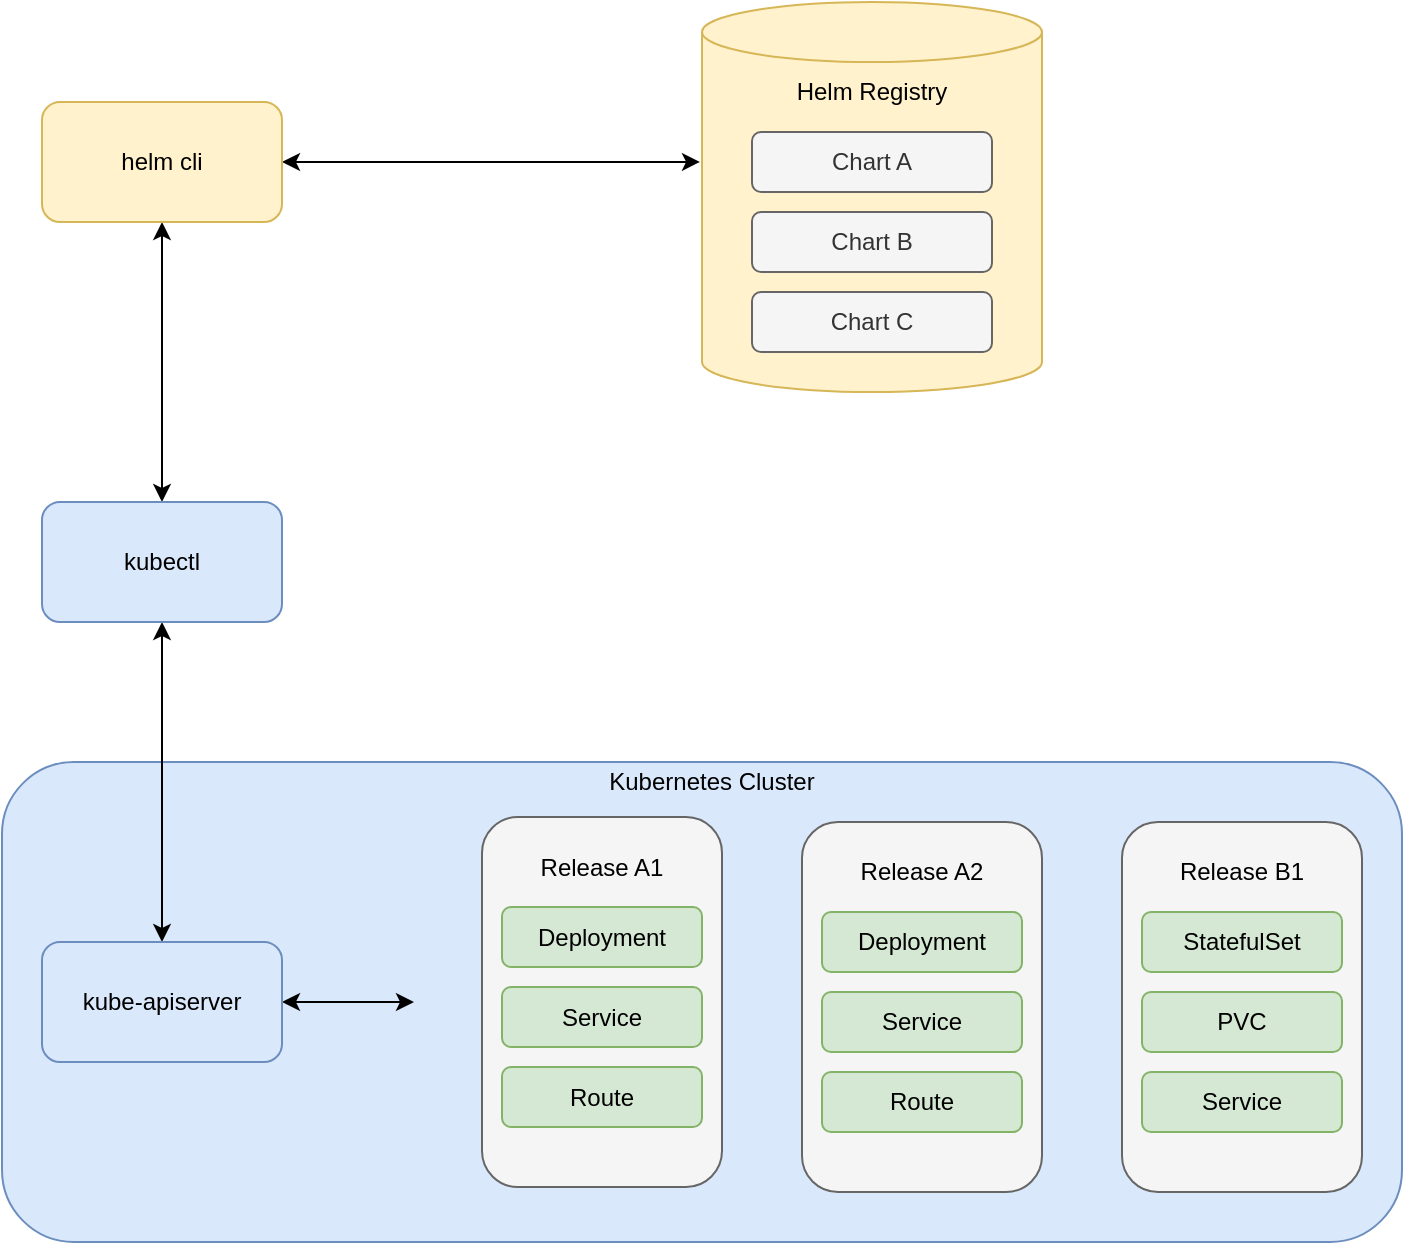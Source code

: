 <mxfile version="15.3.1" type="device"><diagram id="kqGtfTsEV2k4q2AwB0y-" name="Page-1"><mxGraphModel dx="1186" dy="691" grid="1" gridSize="10" guides="1" tooltips="1" connect="1" arrows="1" fold="1" page="1" pageScale="1" pageWidth="850" pageHeight="1100" math="0" shadow="0"><root><mxCell id="0"/><mxCell id="1" parent="0"/><mxCell id="Lm0JwmFeneB-VhVY94Jc-13" value="" style="rounded=1;whiteSpace=wrap;html=1;fillColor=#dae8fc;strokeColor=#6c8ebf;" vertex="1" parent="1"><mxGeometry x="40" y="420" width="700" height="240" as="geometry"/></mxCell><mxCell id="Lm0JwmFeneB-VhVY94Jc-5" style="edgeStyle=orthogonalEdgeStyle;rounded=0;orthogonalLoop=1;jettySize=auto;html=1;exitX=1;exitY=0.5;exitDx=0;exitDy=0;entryX=-0.006;entryY=0.41;entryDx=0;entryDy=0;startArrow=classic;startFill=1;entryPerimeter=0;" edge="1" parent="1" source="Lm0JwmFeneB-VhVY94Jc-1" target="Lm0JwmFeneB-VhVY94Jc-8"><mxGeometry relative="1" as="geometry"><mxPoint x="260" y="120" as="targetPoint"/></mxGeometry></mxCell><mxCell id="Lm0JwmFeneB-VhVY94Jc-6" style="edgeStyle=orthogonalEdgeStyle;rounded=0;orthogonalLoop=1;jettySize=auto;html=1;exitX=0.5;exitY=1;exitDx=0;exitDy=0;entryX=0.5;entryY=0;entryDx=0;entryDy=0;startArrow=classic;startFill=1;" edge="1" parent="1" source="Lm0JwmFeneB-VhVY94Jc-1" target="Lm0JwmFeneB-VhVY94Jc-2"><mxGeometry relative="1" as="geometry"/></mxCell><mxCell id="Lm0JwmFeneB-VhVY94Jc-1" value="helm cli" style="rounded=1;whiteSpace=wrap;html=1;fillColor=#fff2cc;strokeColor=#d6b656;" vertex="1" parent="1"><mxGeometry x="60" y="90" width="120" height="60" as="geometry"/></mxCell><mxCell id="Lm0JwmFeneB-VhVY94Jc-7" style="edgeStyle=orthogonalEdgeStyle;rounded=0;orthogonalLoop=1;jettySize=auto;html=1;exitX=0.5;exitY=1;exitDx=0;exitDy=0;entryX=0.5;entryY=0;entryDx=0;entryDy=0;startArrow=classic;startFill=1;" edge="1" parent="1" source="Lm0JwmFeneB-VhVY94Jc-2" target="Lm0JwmFeneB-VhVY94Jc-3"><mxGeometry relative="1" as="geometry"/></mxCell><mxCell id="Lm0JwmFeneB-VhVY94Jc-2" value="kubectl" style="rounded=1;whiteSpace=wrap;html=1;fillColor=#dae8fc;strokeColor=#6c8ebf;" vertex="1" parent="1"><mxGeometry x="60" y="290" width="120" height="60" as="geometry"/></mxCell><mxCell id="Lm0JwmFeneB-VhVY94Jc-33" style="edgeStyle=orthogonalEdgeStyle;rounded=0;orthogonalLoop=1;jettySize=auto;html=1;exitX=1;exitY=0.5;exitDx=0;exitDy=0;startArrow=classic;startFill=1;" edge="1" parent="1" source="Lm0JwmFeneB-VhVY94Jc-3"><mxGeometry relative="1" as="geometry"><mxPoint x="180" y="547" as="sourcePoint"/><mxPoint x="246" y="540" as="targetPoint"/><Array as="points"><mxPoint x="246" y="540"/></Array></mxGeometry></mxCell><mxCell id="Lm0JwmFeneB-VhVY94Jc-3" value="kube-apiserver" style="rounded=1;whiteSpace=wrap;html=1;fillColor=#dae8fc;strokeColor=#6c8ebf;" vertex="1" parent="1"><mxGeometry x="60" y="510" width="120" height="60" as="geometry"/></mxCell><mxCell id="Lm0JwmFeneB-VhVY94Jc-19" value="" style="group" vertex="1" connectable="0" parent="1"><mxGeometry x="280" y="447.5" width="120" height="185" as="geometry"/></mxCell><mxCell id="Lm0JwmFeneB-VhVY94Jc-14" value="" style="rounded=1;whiteSpace=wrap;html=1;fillColor=#f5f5f5;strokeColor=#666666;fontColor=#333333;" vertex="1" parent="Lm0JwmFeneB-VhVY94Jc-19"><mxGeometry width="120" height="185" as="geometry"/></mxCell><mxCell id="Lm0JwmFeneB-VhVY94Jc-15" value="Release A1" style="text;html=1;strokeColor=none;fillColor=none;align=center;verticalAlign=middle;whiteSpace=wrap;rounded=0;" vertex="1" parent="Lm0JwmFeneB-VhVY94Jc-19"><mxGeometry y="15" width="120" height="20" as="geometry"/></mxCell><mxCell id="Lm0JwmFeneB-VhVY94Jc-16" value="Deployment" style="rounded=1;whiteSpace=wrap;html=1;fillColor=#d5e8d4;strokeColor=#82b366;" vertex="1" parent="Lm0JwmFeneB-VhVY94Jc-19"><mxGeometry x="10" y="45" width="100" height="30" as="geometry"/></mxCell><mxCell id="Lm0JwmFeneB-VhVY94Jc-17" value="Service" style="rounded=1;whiteSpace=wrap;html=1;fillColor=#d5e8d4;strokeColor=#82b366;" vertex="1" parent="Lm0JwmFeneB-VhVY94Jc-19"><mxGeometry x="10" y="85" width="100" height="30" as="geometry"/></mxCell><mxCell id="Lm0JwmFeneB-VhVY94Jc-18" value="Route" style="rounded=1;whiteSpace=wrap;html=1;fillColor=#d5e8d4;strokeColor=#82b366;" vertex="1" parent="Lm0JwmFeneB-VhVY94Jc-19"><mxGeometry x="10" y="125" width="100" height="30" as="geometry"/></mxCell><mxCell id="Lm0JwmFeneB-VhVY94Jc-20" value="" style="group" vertex="1" connectable="0" parent="1"><mxGeometry x="440" y="450" width="120" height="185" as="geometry"/></mxCell><mxCell id="Lm0JwmFeneB-VhVY94Jc-21" value="" style="rounded=1;whiteSpace=wrap;html=1;fillColor=#f5f5f5;strokeColor=#666666;fontColor=#333333;" vertex="1" parent="Lm0JwmFeneB-VhVY94Jc-20"><mxGeometry width="120" height="185" as="geometry"/></mxCell><mxCell id="Lm0JwmFeneB-VhVY94Jc-22" value="Release A2" style="text;html=1;strokeColor=none;fillColor=none;align=center;verticalAlign=middle;whiteSpace=wrap;rounded=0;" vertex="1" parent="Lm0JwmFeneB-VhVY94Jc-20"><mxGeometry y="15" width="120" height="20" as="geometry"/></mxCell><mxCell id="Lm0JwmFeneB-VhVY94Jc-23" value="Deployment" style="rounded=1;whiteSpace=wrap;html=1;fillColor=#d5e8d4;strokeColor=#82b366;" vertex="1" parent="Lm0JwmFeneB-VhVY94Jc-20"><mxGeometry x="10" y="45" width="100" height="30" as="geometry"/></mxCell><mxCell id="Lm0JwmFeneB-VhVY94Jc-24" value="Service" style="rounded=1;whiteSpace=wrap;html=1;fillColor=#d5e8d4;strokeColor=#82b366;" vertex="1" parent="Lm0JwmFeneB-VhVY94Jc-20"><mxGeometry x="10" y="85" width="100" height="30" as="geometry"/></mxCell><mxCell id="Lm0JwmFeneB-VhVY94Jc-25" value="Route" style="rounded=1;whiteSpace=wrap;html=1;fillColor=#d5e8d4;strokeColor=#82b366;" vertex="1" parent="Lm0JwmFeneB-VhVY94Jc-20"><mxGeometry x="10" y="125" width="100" height="30" as="geometry"/></mxCell><mxCell id="Lm0JwmFeneB-VhVY94Jc-27" value="" style="group" vertex="1" connectable="0" parent="1"><mxGeometry x="600" y="450" width="120" height="185" as="geometry"/></mxCell><mxCell id="Lm0JwmFeneB-VhVY94Jc-28" value="" style="rounded=1;whiteSpace=wrap;html=1;fillColor=#f5f5f5;strokeColor=#666666;fontColor=#333333;" vertex="1" parent="Lm0JwmFeneB-VhVY94Jc-27"><mxGeometry width="120" height="185" as="geometry"/></mxCell><mxCell id="Lm0JwmFeneB-VhVY94Jc-29" value="Release B1" style="text;html=1;strokeColor=none;fillColor=none;align=center;verticalAlign=middle;whiteSpace=wrap;rounded=0;" vertex="1" parent="Lm0JwmFeneB-VhVY94Jc-27"><mxGeometry y="15" width="120" height="20" as="geometry"/></mxCell><mxCell id="Lm0JwmFeneB-VhVY94Jc-30" value="StatefulSet" style="rounded=1;whiteSpace=wrap;html=1;fillColor=#d5e8d4;strokeColor=#82b366;" vertex="1" parent="Lm0JwmFeneB-VhVY94Jc-27"><mxGeometry x="10" y="45" width="100" height="30" as="geometry"/></mxCell><mxCell id="Lm0JwmFeneB-VhVY94Jc-31" value="PVC" style="rounded=1;whiteSpace=wrap;html=1;fillColor=#d5e8d4;strokeColor=#82b366;" vertex="1" parent="Lm0JwmFeneB-VhVY94Jc-27"><mxGeometry x="10" y="85" width="100" height="30" as="geometry"/></mxCell><mxCell id="Lm0JwmFeneB-VhVY94Jc-32" value="Service" style="rounded=1;whiteSpace=wrap;html=1;fillColor=#d5e8d4;strokeColor=#82b366;" vertex="1" parent="Lm0JwmFeneB-VhVY94Jc-27"><mxGeometry x="10" y="125" width="100" height="30" as="geometry"/></mxCell><mxCell id="Lm0JwmFeneB-VhVY94Jc-35" value="Kubernetes Cluster" style="text;html=1;strokeColor=none;fillColor=none;align=center;verticalAlign=middle;whiteSpace=wrap;rounded=0;" vertex="1" parent="1"><mxGeometry x="40" y="420" width="710" height="20" as="geometry"/></mxCell><mxCell id="Lm0JwmFeneB-VhVY94Jc-40" value="" style="group" vertex="1" connectable="0" parent="1"><mxGeometry x="390" y="40" width="170" height="195" as="geometry"/></mxCell><mxCell id="Lm0JwmFeneB-VhVY94Jc-8" value="" style="shape=cylinder3;whiteSpace=wrap;html=1;boundedLbl=1;backgroundOutline=1;size=15;fillColor=#fff2cc;strokeColor=#d6b656;" vertex="1" parent="Lm0JwmFeneB-VhVY94Jc-40"><mxGeometry width="170" height="195" as="geometry"/></mxCell><mxCell id="Lm0JwmFeneB-VhVY94Jc-9" value="Helm Registry" style="text;html=1;strokeColor=none;fillColor=none;align=center;verticalAlign=middle;whiteSpace=wrap;rounded=0;" vertex="1" parent="Lm0JwmFeneB-VhVY94Jc-40"><mxGeometry y="35" width="170" height="20" as="geometry"/></mxCell><mxCell id="Lm0JwmFeneB-VhVY94Jc-10" value="Chart A" style="rounded=1;whiteSpace=wrap;html=1;fillColor=#f5f5f5;strokeColor=#666666;fontColor=#333333;" vertex="1" parent="Lm0JwmFeneB-VhVY94Jc-40"><mxGeometry x="25" y="65" width="120" height="30" as="geometry"/></mxCell><mxCell id="Lm0JwmFeneB-VhVY94Jc-11" value="Chart B" style="rounded=1;whiteSpace=wrap;html=1;fillColor=#f5f5f5;strokeColor=#666666;fontColor=#333333;" vertex="1" parent="Lm0JwmFeneB-VhVY94Jc-40"><mxGeometry x="25" y="105" width="120" height="30" as="geometry"/></mxCell><mxCell id="Lm0JwmFeneB-VhVY94Jc-12" value="Chart C" style="rounded=1;whiteSpace=wrap;html=1;fillColor=#f5f5f5;strokeColor=#666666;fontColor=#333333;" vertex="1" parent="Lm0JwmFeneB-VhVY94Jc-40"><mxGeometry x="25" y="145" width="120" height="30" as="geometry"/></mxCell></root></mxGraphModel></diagram></mxfile>